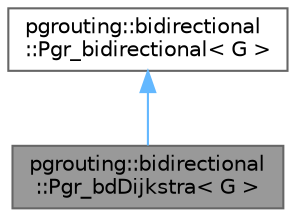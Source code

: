 digraph "pgrouting::bidirectional::Pgr_bdDijkstra&lt; G &gt;"
{
 // LATEX_PDF_SIZE
  bgcolor="transparent";
  edge [fontname=Helvetica,fontsize=10,labelfontname=Helvetica,labelfontsize=10];
  node [fontname=Helvetica,fontsize=10,shape=box,height=0.2,width=0.4];
  Node1 [id="Node000001",label="pgrouting::bidirectional\l::Pgr_bdDijkstra\< G \>",height=0.2,width=0.4,color="gray40", fillcolor="grey60", style="filled", fontcolor="black",tooltip=" "];
  Node2 -> Node1 [id="edge1_Node000001_Node000002",dir="back",color="steelblue1",style="solid",tooltip=" "];
  Node2 [id="Node000002",label="pgrouting::bidirectional\l::Pgr_bidirectional\< G \>",height=0.2,width=0.4,color="gray40", fillcolor="white", style="filled",URL="$classpgrouting_1_1bidirectional_1_1Pgr__bidirectional.html",tooltip=" "];
}
